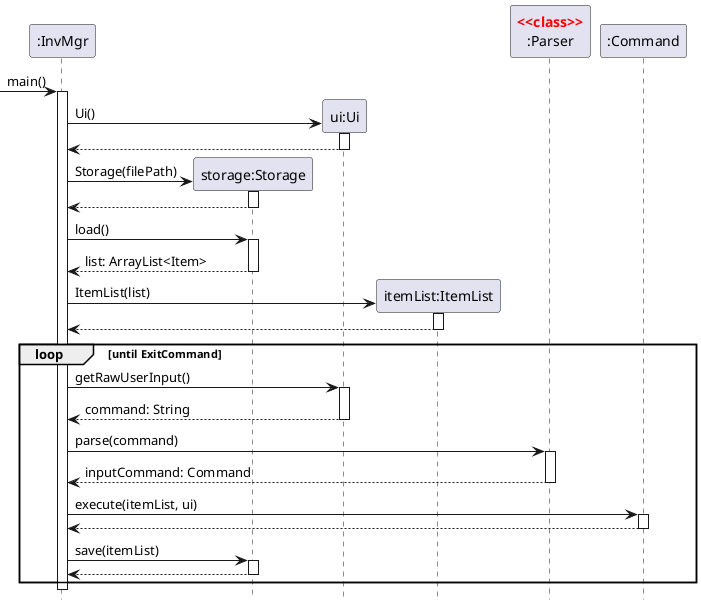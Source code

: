 @startuml

hide footbox
skinparam guillemet false
skinparam sequenceStereotypeFontColor red
skinparam sequenceStereotypeFontStyle bold

participant ":InvMgr" as InvMgr
participant "storage:Storage" as Storage
participant "ui:Ui" as Ui
participant "itemList:ItemList" as ItemList
participant ":Parser" as Parser <<class>>
participant ":Command" as Command

-> InvMgr: main()
activate InvMgr
    create Ui
    InvMgr -> Ui: Ui()
    activate Ui
    return

    create Storage
    InvMgr -> Storage: Storage(filePath)
    activate Storage
    return

    InvMgr -> Storage: load()
    activate Storage
    return list: ArrayList<Item>

    create ItemList
    InvMgr -> ItemList: ItemList(list)
    activate ItemList
    return

    loop until ExitCommand
        InvMgr -> Ui: getRawUserInput()
        activate Ui
        return command: String

        InvMgr -> Parser: parse(command)
        activate Parser
        return inputCommand: Command

        InvMgr -> Command: execute(itemList, ui)
        activate Command
        return

        InvMgr -> Storage: save(itemList)
        activate Storage
        return
    end
deactivate InvMgr

@enduml
